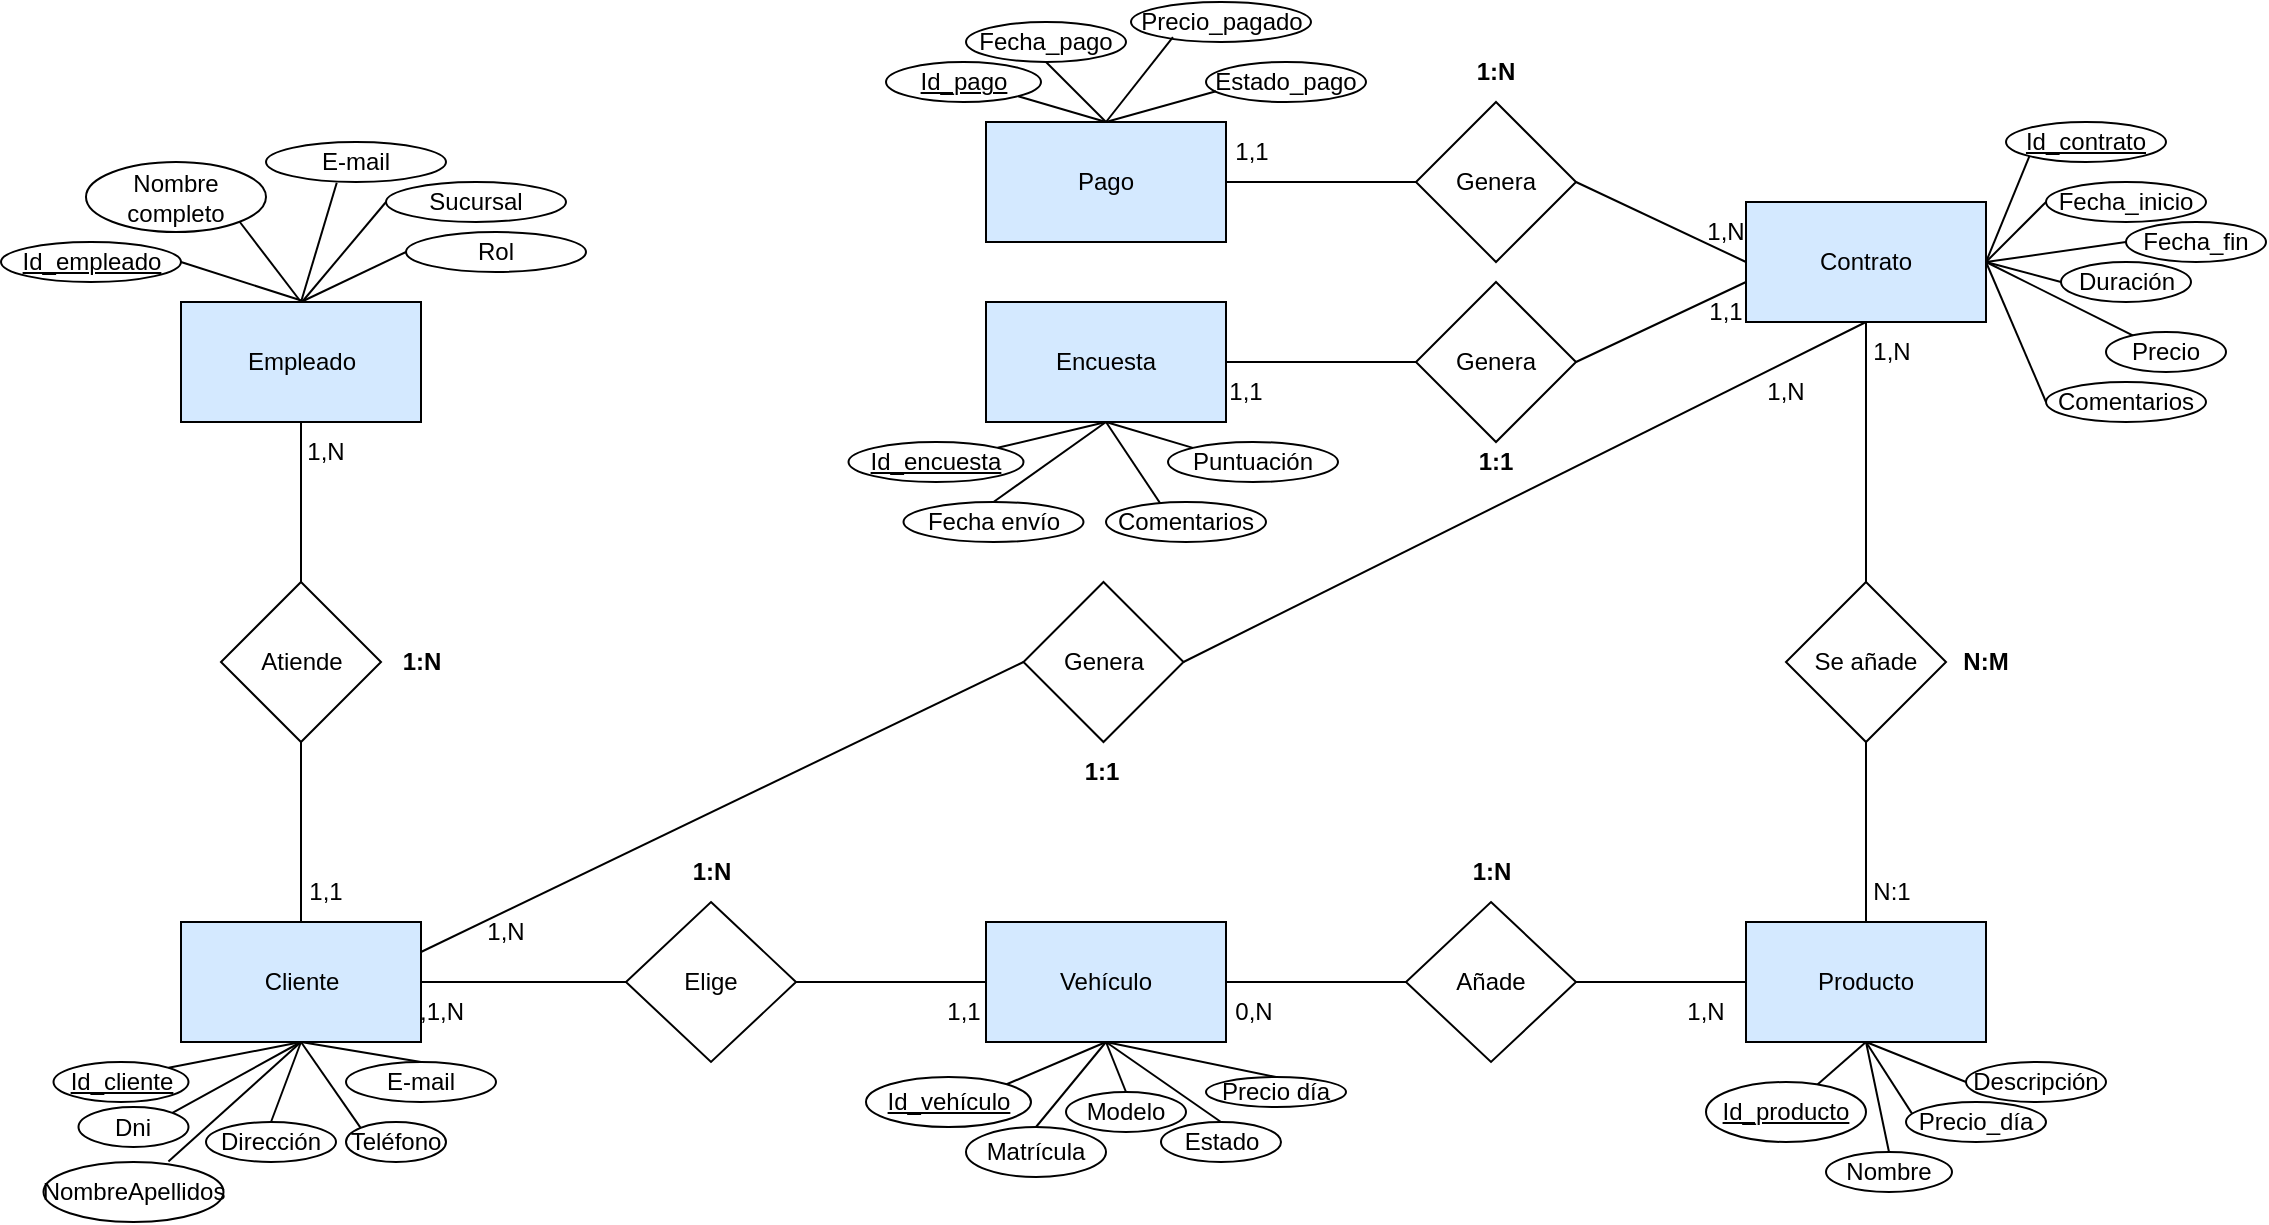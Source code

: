 <mxfile version="22.0.2" type="device">
  <diagram name="Página-1" id="fV-J__cZfQo93oOP77fv">
    <mxGraphModel dx="2089" dy="1761" grid="1" gridSize="10" guides="1" tooltips="1" connect="1" arrows="1" fold="1" page="1" pageScale="1" pageWidth="827" pageHeight="1169" math="0" shadow="0">
      <root>
        <mxCell id="0" />
        <mxCell id="1" parent="0" />
        <mxCell id="uSXimBow2SyvMB53U5gD-1" value="Vehículo" style="rounded=0;whiteSpace=wrap;html=1;fillColor=#D4E9FF;" parent="1" vertex="1">
          <mxGeometry x="280" y="330" width="120" height="60" as="geometry" />
        </mxCell>
        <mxCell id="uSXimBow2SyvMB53U5gD-2" value="Producto" style="rounded=0;whiteSpace=wrap;html=1;fillColor=#D4E9FF" parent="1" vertex="1">
          <mxGeometry x="660" y="330" width="120" height="60" as="geometry" />
        </mxCell>
        <mxCell id="uSXimBow2SyvMB53U5gD-3" value="Contrato" style="rounded=0;whiteSpace=wrap;html=1;fillColor=#D4E9FF" parent="1" vertex="1">
          <mxGeometry x="660" y="-30" width="120" height="60" as="geometry" />
        </mxCell>
        <mxCell id="uSXimBow2SyvMB53U5gD-4" value="Cliente" style="rounded=0;whiteSpace=wrap;html=1;fillColor=#D4E9FF;" parent="1" vertex="1">
          <mxGeometry x="-122.5" y="330" width="120" height="60" as="geometry" />
        </mxCell>
        <mxCell id="uSXimBow2SyvMB53U5gD-5" value="Empleado" style="rounded=0;whiteSpace=wrap;html=1;fillColor=#D4E9FF;" parent="1" vertex="1">
          <mxGeometry x="-122.5" y="20" width="120" height="60" as="geometry" />
        </mxCell>
        <mxCell id="uSXimBow2SyvMB53U5gD-6" value="Pago" style="rounded=0;whiteSpace=wrap;html=1;fillColor=#D4E9FF;" parent="1" vertex="1">
          <mxGeometry x="280" y="-70" width="120" height="60" as="geometry" />
        </mxCell>
        <mxCell id="uSXimBow2SyvMB53U5gD-7" value="Encuesta" style="rounded=0;whiteSpace=wrap;html=1;fillColor=#D4E9FF" parent="1" vertex="1">
          <mxGeometry x="280" y="20" width="120" height="60" as="geometry" />
        </mxCell>
        <mxCell id="uSXimBow2SyvMB53U5gD-16" value="Fecha_inicio" style="ellipse;whiteSpace=wrap;html=1;" parent="1" vertex="1">
          <mxGeometry x="810" y="-40" width="80" height="20" as="geometry" />
        </mxCell>
        <mxCell id="uSXimBow2SyvMB53U5gD-21" value="Precio" style="ellipse;whiteSpace=wrap;html=1;" parent="1" vertex="1">
          <mxGeometry x="840" y="35" width="60" height="20" as="geometry" />
        </mxCell>
        <mxCell id="uSXimBow2SyvMB53U5gD-22" value="&lt;div&gt;Duración&lt;/div&gt;" style="ellipse;whiteSpace=wrap;html=1;" parent="1" vertex="1">
          <mxGeometry x="817.5" width="65" height="20" as="geometry" />
        </mxCell>
        <mxCell id="uSXimBow2SyvMB53U5gD-23" value="&lt;div&gt;Comentarios&lt;/div&gt;" style="ellipse;whiteSpace=wrap;html=1;" parent="1" vertex="1">
          <mxGeometry x="810" y="60" width="80" height="20" as="geometry" />
        </mxCell>
        <mxCell id="uSXimBow2SyvMB53U5gD-25" value="Fecha_pago" style="ellipse;whiteSpace=wrap;html=1;" parent="1" vertex="1">
          <mxGeometry x="270" y="-120" width="80" height="20" as="geometry" />
        </mxCell>
        <mxCell id="uSXimBow2SyvMB53U5gD-26" value="&lt;div&gt;Fecha_fin&lt;/div&gt;" style="ellipse;whiteSpace=wrap;html=1;" parent="1" vertex="1">
          <mxGeometry x="850" y="-20" width="70" height="20" as="geometry" />
        </mxCell>
        <mxCell id="uSXimBow2SyvMB53U5gD-27" value="&lt;u&gt;Id_contrato&lt;/u&gt;" style="ellipse;whiteSpace=wrap;html=1;" parent="1" vertex="1">
          <mxGeometry x="790" y="-70" width="80" height="20" as="geometry" />
        </mxCell>
        <mxCell id="uSXimBow2SyvMB53U5gD-28" value="" style="endArrow=none;html=1;rounded=0;exitX=1;exitY=0.5;exitDx=0;exitDy=0;entryX=0;entryY=0.5;entryDx=0;entryDy=0;" parent="1" source="uSXimBow2SyvMB53U5gD-3" target="uSXimBow2SyvMB53U5gD-22" edge="1">
          <mxGeometry width="50" height="50" relative="1" as="geometry">
            <mxPoint x="790" y="-40" as="sourcePoint" />
            <mxPoint x="894.657" y="22.794" as="targetPoint" />
          </mxGeometry>
        </mxCell>
        <mxCell id="uSXimBow2SyvMB53U5gD-29" value="" style="endArrow=none;html=1;rounded=0;entryX=1;entryY=0.5;entryDx=0;entryDy=0;exitX=0;exitY=1;exitDx=0;exitDy=0;" parent="1" source="uSXimBow2SyvMB53U5gD-27" target="uSXimBow2SyvMB53U5gD-3" edge="1">
          <mxGeometry width="50" height="50" relative="1" as="geometry">
            <mxPoint x="335" y="170" as="sourcePoint" />
            <mxPoint x="440" y="148" as="targetPoint" />
          </mxGeometry>
        </mxCell>
        <mxCell id="uSXimBow2SyvMB53U5gD-30" value="" style="endArrow=none;html=1;rounded=0;entryX=0;entryY=0.5;entryDx=0;entryDy=0;exitX=1;exitY=0.5;exitDx=0;exitDy=0;" parent="1" source="uSXimBow2SyvMB53U5gD-3" target="uSXimBow2SyvMB53U5gD-26" edge="1">
          <mxGeometry width="50" height="50" relative="1" as="geometry">
            <mxPoint x="415" y="140" as="sourcePoint" />
            <mxPoint x="465" y="90" as="targetPoint" />
          </mxGeometry>
        </mxCell>
        <mxCell id="uSXimBow2SyvMB53U5gD-31" value="" style="endArrow=none;html=1;rounded=0;entryX=1;entryY=0.5;entryDx=0;entryDy=0;exitX=0;exitY=0.5;exitDx=0;exitDy=0;" parent="1" source="uSXimBow2SyvMB53U5gD-16" target="uSXimBow2SyvMB53U5gD-3" edge="1">
          <mxGeometry width="50" height="50" relative="1" as="geometry">
            <mxPoint x="389" y="140" as="sourcePoint" />
            <mxPoint x="439" y="90" as="targetPoint" />
          </mxGeometry>
        </mxCell>
        <mxCell id="uSXimBow2SyvMB53U5gD-32" value="" style="endArrow=none;html=1;rounded=0;entryX=0;entryY=0.5;entryDx=0;entryDy=0;exitX=1;exitY=0.5;exitDx=0;exitDy=0;" parent="1" source="uSXimBow2SyvMB53U5gD-3" target="uSXimBow2SyvMB53U5gD-23" edge="1">
          <mxGeometry width="50" height="50" relative="1" as="geometry">
            <mxPoint x="770" y="120" as="sourcePoint" />
            <mxPoint x="475" y="104" as="targetPoint" />
          </mxGeometry>
        </mxCell>
        <mxCell id="uSXimBow2SyvMB53U5gD-33" value="" style="endArrow=none;html=1;rounded=0;entryX=0.5;entryY=1;entryDx=0;entryDy=0;exitX=0.5;exitY=1;exitDx=0;exitDy=0;" parent="1" source="uSXimBow2SyvMB53U5gD-7" target="uSXimBow2SyvMB53U5gD-76" edge="1">
          <mxGeometry width="50" height="50" relative="1" as="geometry">
            <mxPoint x="340" y="110" as="sourcePoint" />
            <mxPoint x="290" y="535" as="targetPoint" />
          </mxGeometry>
        </mxCell>
        <mxCell id="uSXimBow2SyvMB53U5gD-34" value="" style="endArrow=none;html=1;rounded=0;exitX=1;exitY=0.5;exitDx=0;exitDy=0;" parent="1" source="uSXimBow2SyvMB53U5gD-3" target="uSXimBow2SyvMB53U5gD-21" edge="1">
          <mxGeometry width="50" height="50" relative="1" as="geometry">
            <mxPoint x="770" y="120" as="sourcePoint" />
            <mxPoint x="630" y="110" as="targetPoint" />
          </mxGeometry>
        </mxCell>
        <mxCell id="uSXimBow2SyvMB53U5gD-35" value="&lt;u&gt;Id_pago&lt;/u&gt;" style="ellipse;whiteSpace=wrap;html=1;" parent="1" vertex="1">
          <mxGeometry x="230" y="-100" width="77.5" height="20" as="geometry" />
        </mxCell>
        <mxCell id="uSXimBow2SyvMB53U5gD-36" value="Estado_pago" style="ellipse;whiteSpace=wrap;html=1;" parent="1" vertex="1">
          <mxGeometry x="390" y="-100" width="80" height="20" as="geometry" />
        </mxCell>
        <mxCell id="uSXimBow2SyvMB53U5gD-37" value="Precio_pagado" style="ellipse;whiteSpace=wrap;html=1;" parent="1" vertex="1">
          <mxGeometry x="352.5" y="-130" width="90" height="20" as="geometry" />
        </mxCell>
        <mxCell id="uSXimBow2SyvMB53U5gD-38" value="" style="endArrow=none;html=1;rounded=0;entryX=0.5;entryY=1;entryDx=0;entryDy=0;exitX=0.5;exitY=0;exitDx=0;exitDy=0;" parent="1" source="uSXimBow2SyvMB53U5gD-6" target="uSXimBow2SyvMB53U5gD-25" edge="1">
          <mxGeometry width="50" height="50" relative="1" as="geometry">
            <mxPoint x="540" y="210" as="sourcePoint" />
            <mxPoint x="590" y="160" as="targetPoint" />
          </mxGeometry>
        </mxCell>
        <mxCell id="uSXimBow2SyvMB53U5gD-39" value="" style="endArrow=none;html=1;rounded=0;entryX=1;entryY=1;entryDx=0;entryDy=0;exitX=0.5;exitY=0;exitDx=0;exitDy=0;" parent="1" source="uSXimBow2SyvMB53U5gD-6" target="uSXimBow2SyvMB53U5gD-35" edge="1">
          <mxGeometry width="50" height="50" relative="1" as="geometry">
            <mxPoint x="575" y="215" as="sourcePoint" />
            <mxPoint x="625" y="165" as="targetPoint" />
          </mxGeometry>
        </mxCell>
        <mxCell id="uSXimBow2SyvMB53U5gD-40" value="" style="endArrow=none;html=1;rounded=0;entryX=0.063;entryY=0.733;entryDx=0;entryDy=0;exitX=0.5;exitY=0;exitDx=0;exitDy=0;entryPerimeter=0;" parent="1" source="uSXimBow2SyvMB53U5gD-6" target="uSXimBow2SyvMB53U5gD-36" edge="1">
          <mxGeometry width="50" height="50" relative="1" as="geometry">
            <mxPoint x="730" y="300" as="sourcePoint" />
            <mxPoint x="780" y="250" as="targetPoint" />
          </mxGeometry>
        </mxCell>
        <mxCell id="uSXimBow2SyvMB53U5gD-41" value="" style="endArrow=none;html=1;rounded=0;entryX=0.233;entryY=0.88;entryDx=0;entryDy=0;exitX=0.5;exitY=0;exitDx=0;exitDy=0;entryPerimeter=0;" parent="1" source="uSXimBow2SyvMB53U5gD-6" target="uSXimBow2SyvMB53U5gD-37" edge="1">
          <mxGeometry width="50" height="50" relative="1" as="geometry">
            <mxPoint x="750" y="245" as="sourcePoint" />
            <mxPoint x="800" y="195" as="targetPoint" />
          </mxGeometry>
        </mxCell>
        <mxCell id="uSXimBow2SyvMB53U5gD-42" value="" style="endArrow=none;html=1;rounded=0;entryX=0;entryY=0.5;entryDx=0;entryDy=0;" parent="1" target="uSXimBow2SyvMB53U5gD-43" edge="1">
          <mxGeometry width="50" height="50" relative="1" as="geometry">
            <mxPoint x="720" y="390" as="sourcePoint" />
            <mxPoint x="750" y="410" as="targetPoint" />
          </mxGeometry>
        </mxCell>
        <mxCell id="uSXimBow2SyvMB53U5gD-43" value="Descripción" style="ellipse;whiteSpace=wrap;html=1;" parent="1" vertex="1">
          <mxGeometry x="770" y="400" width="70" height="20" as="geometry" />
        </mxCell>
        <mxCell id="uSXimBow2SyvMB53U5gD-44" value="Nombre" style="ellipse;whiteSpace=wrap;html=1;" parent="1" vertex="1">
          <mxGeometry x="700" y="445" width="63" height="20" as="geometry" />
        </mxCell>
        <mxCell id="uSXimBow2SyvMB53U5gD-45" value="&lt;u&gt;Id_producto&lt;/u&gt;" style="ellipse;whiteSpace=wrap;html=1;" parent="1" vertex="1">
          <mxGeometry x="640" y="410" width="80" height="30" as="geometry" />
        </mxCell>
        <mxCell id="uSXimBow2SyvMB53U5gD-46" value="" style="endArrow=none;html=1;rounded=0;exitX=0.5;exitY=1;exitDx=0;exitDy=0;" parent="1" source="uSXimBow2SyvMB53U5gD-2" target="uSXimBow2SyvMB53U5gD-45" edge="1">
          <mxGeometry width="50" height="50" relative="1" as="geometry">
            <mxPoint x="680" y="440" as="sourcePoint" />
            <mxPoint x="730" y="390" as="targetPoint" />
          </mxGeometry>
        </mxCell>
        <mxCell id="uSXimBow2SyvMB53U5gD-47" value="" style="endArrow=none;html=1;rounded=0;entryX=0.5;entryY=0;entryDx=0;entryDy=0;exitX=0.5;exitY=1;exitDx=0;exitDy=0;" parent="1" source="uSXimBow2SyvMB53U5gD-2" target="uSXimBow2SyvMB53U5gD-44" edge="1">
          <mxGeometry width="50" height="50" relative="1" as="geometry">
            <mxPoint x="680" y="490" as="sourcePoint" />
            <mxPoint x="730" y="440" as="targetPoint" />
          </mxGeometry>
        </mxCell>
        <mxCell id="uSXimBow2SyvMB53U5gD-48" value="" style="endArrow=none;html=1;rounded=0;entryX=0;entryY=1;entryDx=0;entryDy=0;exitX=0.5;exitY=1;exitDx=0;exitDy=0;" parent="1" source="uSXimBow2SyvMB53U5gD-2" target="uSXimBow2SyvMB53U5gD-49" edge="1">
          <mxGeometry width="50" height="50" relative="1" as="geometry">
            <mxPoint x="730" y="440" as="sourcePoint" />
            <mxPoint x="780" y="390" as="targetPoint" />
          </mxGeometry>
        </mxCell>
        <mxCell id="uSXimBow2SyvMB53U5gD-49" value="Precio_día" style="ellipse;whiteSpace=wrap;html=1;" parent="1" vertex="1">
          <mxGeometry x="740" y="420" width="70" height="20" as="geometry" />
        </mxCell>
        <mxCell id="uSXimBow2SyvMB53U5gD-50" value="E-mail" style="ellipse;whiteSpace=wrap;html=1;" parent="1" vertex="1">
          <mxGeometry x="-40" y="400" width="75" height="20" as="geometry" />
        </mxCell>
        <mxCell id="uSXimBow2SyvMB53U5gD-51" value="Dirección" style="ellipse;whiteSpace=wrap;html=1;" parent="1" vertex="1">
          <mxGeometry x="-110" y="430" width="65" height="20" as="geometry" />
        </mxCell>
        <mxCell id="uSXimBow2SyvMB53U5gD-52" value="Dni" style="ellipse;whiteSpace=wrap;html=1;" parent="1" vertex="1">
          <mxGeometry x="-173.75" y="422.5" width="55" height="20" as="geometry" />
        </mxCell>
        <mxCell id="uSXimBow2SyvMB53U5gD-53" value="&lt;u&gt;Id_cliente&lt;/u&gt;" style="ellipse;whiteSpace=wrap;html=1;" parent="1" vertex="1">
          <mxGeometry x="-186.25" y="400" width="67.5" height="20" as="geometry" />
        </mxCell>
        <mxCell id="uSXimBow2SyvMB53U5gD-55" value="NombreApellidos" style="ellipse;whiteSpace=wrap;html=1;" parent="1" vertex="1">
          <mxGeometry x="-191.25" y="450" width="90" height="30" as="geometry" />
        </mxCell>
        <mxCell id="uSXimBow2SyvMB53U5gD-58" value="" style="endArrow=none;html=1;rounded=0;entryX=0.5;entryY=1;entryDx=0;entryDy=0;exitX=0.694;exitY=-0.007;exitDx=0;exitDy=0;exitPerimeter=0;" parent="1" source="uSXimBow2SyvMB53U5gD-55" target="uSXimBow2SyvMB53U5gD-4" edge="1">
          <mxGeometry width="50" height="50" relative="1" as="geometry">
            <mxPoint x="70" y="450" as="sourcePoint" />
            <mxPoint x="650" y="590" as="targetPoint" />
          </mxGeometry>
        </mxCell>
        <mxCell id="uSXimBow2SyvMB53U5gD-59" value="" style="endArrow=none;html=1;rounded=0;entryX=0.5;entryY=1;entryDx=0;entryDy=0;exitX=0.5;exitY=0;exitDx=0;exitDy=0;" parent="1" source="uSXimBow2SyvMB53U5gD-51" target="uSXimBow2SyvMB53U5gD-4" edge="1">
          <mxGeometry width="50" height="50" relative="1" as="geometry">
            <mxPoint x="550" y="635" as="sourcePoint" />
            <mxPoint x="600" y="585" as="targetPoint" />
          </mxGeometry>
        </mxCell>
        <mxCell id="uSXimBow2SyvMB53U5gD-60" value="" style="endArrow=none;html=1;rounded=0;entryX=0.5;entryY=1;entryDx=0;entryDy=0;exitX=1;exitY=0;exitDx=0;exitDy=0;" parent="1" source="uSXimBow2SyvMB53U5gD-52" target="uSXimBow2SyvMB53U5gD-4" edge="1">
          <mxGeometry width="50" height="50" relative="1" as="geometry">
            <mxPoint x="570" y="540" as="sourcePoint" />
            <mxPoint x="620" y="490" as="targetPoint" />
          </mxGeometry>
        </mxCell>
        <mxCell id="uSXimBow2SyvMB53U5gD-61" value="" style="endArrow=none;html=1;rounded=0;entryX=0.5;entryY=1;entryDx=0;entryDy=0;exitX=1;exitY=0;exitDx=0;exitDy=0;" parent="1" source="uSXimBow2SyvMB53U5gD-53" target="uSXimBow2SyvMB53U5gD-4" edge="1">
          <mxGeometry width="50" height="50" relative="1" as="geometry">
            <mxPoint x="-20" y="610" as="sourcePoint" />
            <mxPoint x="30" y="560" as="targetPoint" />
          </mxGeometry>
        </mxCell>
        <mxCell id="uSXimBow2SyvMB53U5gD-62" value="" style="endArrow=none;html=1;rounded=0;exitX=0.5;exitY=0;exitDx=0;exitDy=0;entryX=0.5;entryY=1;entryDx=0;entryDy=0;" parent="1" source="uSXimBow2SyvMB53U5gD-50" target="uSXimBow2SyvMB53U5gD-4" edge="1">
          <mxGeometry width="50" height="50" relative="1" as="geometry">
            <mxPoint x="150" y="670" as="sourcePoint" />
            <mxPoint x="740" y="550" as="targetPoint" />
          </mxGeometry>
        </mxCell>
        <mxCell id="uSXimBow2SyvMB53U5gD-63" value="Teléfono" style="ellipse;whiteSpace=wrap;html=1;" parent="1" vertex="1">
          <mxGeometry x="-40" y="430" width="50" height="20" as="geometry" />
        </mxCell>
        <mxCell id="uSXimBow2SyvMB53U5gD-64" value="" style="endArrow=none;html=1;rounded=0;entryX=0.5;entryY=1;entryDx=0;entryDy=0;exitX=0;exitY=0;exitDx=0;exitDy=0;" parent="1" source="uSXimBow2SyvMB53U5gD-63" target="uSXimBow2SyvMB53U5gD-4" edge="1">
          <mxGeometry width="50" height="50" relative="1" as="geometry">
            <mxPoint x="230" y="690" as="sourcePoint" />
            <mxPoint x="280" y="640" as="targetPoint" />
          </mxGeometry>
        </mxCell>
        <mxCell id="uSXimBow2SyvMB53U5gD-65" value="&lt;div&gt;Estado&lt;/div&gt;" style="ellipse;whiteSpace=wrap;html=1;" parent="1" vertex="1">
          <mxGeometry x="367.5" y="430" width="60" height="20" as="geometry" />
        </mxCell>
        <mxCell id="uSXimBow2SyvMB53U5gD-66" value="Matrícula" style="ellipse;whiteSpace=wrap;html=1;" parent="1" vertex="1">
          <mxGeometry x="270" y="432.5" width="70" height="25" as="geometry" />
        </mxCell>
        <mxCell id="uSXimBow2SyvMB53U5gD-67" value="&lt;div&gt;Modelo&lt;/div&gt;" style="ellipse;whiteSpace=wrap;html=1;" parent="1" vertex="1">
          <mxGeometry x="320" y="415" width="60" height="20" as="geometry" />
        </mxCell>
        <mxCell id="uSXimBow2SyvMB53U5gD-68" value="&lt;u&gt;Id_vehículo&lt;/u&gt;" style="ellipse;whiteSpace=wrap;html=1;" parent="1" vertex="1">
          <mxGeometry x="220" y="407.5" width="82.5" height="25" as="geometry" />
        </mxCell>
        <mxCell id="uSXimBow2SyvMB53U5gD-69" value="Precio día" style="ellipse;whiteSpace=wrap;html=1;" parent="1" vertex="1">
          <mxGeometry x="390" y="407.5" width="70" height="15" as="geometry" />
        </mxCell>
        <mxCell id="uSXimBow2SyvMB53U5gD-70" value="" style="endArrow=none;html=1;rounded=0;entryX=0.5;entryY=0;entryDx=0;entryDy=0;exitX=0.5;exitY=1;exitDx=0;exitDy=0;" parent="1" source="uSXimBow2SyvMB53U5gD-1" target="uSXimBow2SyvMB53U5gD-66" edge="1">
          <mxGeometry width="50" height="50" relative="1" as="geometry">
            <mxPoint x="510" y="600" as="sourcePoint" />
            <mxPoint x="280" y="640" as="targetPoint" />
          </mxGeometry>
        </mxCell>
        <mxCell id="uSXimBow2SyvMB53U5gD-71" value="" style="endArrow=none;html=1;rounded=0;entryX=0.5;entryY=1;entryDx=0;entryDy=0;exitX=1;exitY=0;exitDx=0;exitDy=0;" parent="1" source="uSXimBow2SyvMB53U5gD-68" target="uSXimBow2SyvMB53U5gD-1" edge="1">
          <mxGeometry width="50" height="50" relative="1" as="geometry">
            <mxPoint x="140" y="490" as="sourcePoint" />
            <mxPoint x="190" y="440" as="targetPoint" />
          </mxGeometry>
        </mxCell>
        <mxCell id="uSXimBow2SyvMB53U5gD-72" value="" style="endArrow=none;html=1;rounded=0;entryX=0.5;entryY=0;entryDx=0;entryDy=0;exitX=0.5;exitY=1;exitDx=0;exitDy=0;" parent="1" source="uSXimBow2SyvMB53U5gD-1" target="uSXimBow2SyvMB53U5gD-67" edge="1">
          <mxGeometry width="50" height="50" relative="1" as="geometry">
            <mxPoint x="210" y="595" as="sourcePoint" />
            <mxPoint x="260" y="545" as="targetPoint" />
          </mxGeometry>
        </mxCell>
        <mxCell id="uSXimBow2SyvMB53U5gD-73" value="" style="endArrow=none;html=1;rounded=0;entryX=0.5;entryY=0;entryDx=0;entryDy=0;exitX=0.5;exitY=1;exitDx=0;exitDy=0;entryPerimeter=0;" parent="1" source="uSXimBow2SyvMB53U5gD-1" target="uSXimBow2SyvMB53U5gD-65" edge="1">
          <mxGeometry width="50" height="50" relative="1" as="geometry">
            <mxPoint x="10" y="700" as="sourcePoint" />
            <mxPoint x="60" y="650" as="targetPoint" />
          </mxGeometry>
        </mxCell>
        <mxCell id="uSXimBow2SyvMB53U5gD-74" value="" style="endArrow=none;html=1;rounded=0;entryX=0.5;entryY=0;entryDx=0;entryDy=0;exitX=0.5;exitY=1;exitDx=0;exitDy=0;" parent="1" source="uSXimBow2SyvMB53U5gD-1" target="uSXimBow2SyvMB53U5gD-69" edge="1">
          <mxGeometry width="50" height="50" relative="1" as="geometry">
            <mxPoint x="-40" y="670" as="sourcePoint" />
            <mxPoint x="10" y="620" as="targetPoint" />
          </mxGeometry>
        </mxCell>
        <mxCell id="uSXimBow2SyvMB53U5gD-76" value="Comentarios" style="ellipse;whiteSpace=wrap;html=1;" parent="1" vertex="1">
          <mxGeometry x="340" y="120" width="80" height="20" as="geometry" />
        </mxCell>
        <mxCell id="uSXimBow2SyvMB53U5gD-77" value="&lt;u&gt;Id_encuesta&lt;/u&gt;" style="ellipse;whiteSpace=wrap;html=1;" parent="1" vertex="1">
          <mxGeometry x="211.25" y="90" width="87.5" height="20" as="geometry" />
        </mxCell>
        <mxCell id="uSXimBow2SyvMB53U5gD-78" value="Puntuación" style="ellipse;whiteSpace=wrap;html=1;" parent="1" vertex="1">
          <mxGeometry x="371" y="90" width="85" height="20" as="geometry" />
        </mxCell>
        <mxCell id="uSXimBow2SyvMB53U5gD-79" value="Fecha envío" style="ellipse;whiteSpace=wrap;html=1;" parent="1" vertex="1">
          <mxGeometry x="238.75" y="120" width="90" height="20" as="geometry" />
        </mxCell>
        <mxCell id="uSXimBow2SyvMB53U5gD-80" value="" style="endArrow=none;html=1;rounded=0;entryX=0.5;entryY=0;entryDx=0;entryDy=0;" parent="1" target="uSXimBow2SyvMB53U5gD-79" edge="1">
          <mxGeometry width="50" height="50" relative="1" as="geometry">
            <mxPoint x="340" y="80" as="sourcePoint" />
            <mxPoint x="350" y="580" as="targetPoint" />
          </mxGeometry>
        </mxCell>
        <mxCell id="uSXimBow2SyvMB53U5gD-81" value="" style="endArrow=none;html=1;rounded=0;entryX=0;entryY=0;entryDx=0;entryDy=0;exitX=0.5;exitY=1;exitDx=0;exitDy=0;" parent="1" source="uSXimBow2SyvMB53U5gD-7" target="uSXimBow2SyvMB53U5gD-78" edge="1">
          <mxGeometry width="50" height="50" relative="1" as="geometry">
            <mxPoint x="240" y="660" as="sourcePoint" />
            <mxPoint x="290" y="610" as="targetPoint" />
          </mxGeometry>
        </mxCell>
        <mxCell id="uSXimBow2SyvMB53U5gD-82" value="" style="endArrow=none;html=1;rounded=0;entryX=1;entryY=0;entryDx=0;entryDy=0;exitX=0.5;exitY=1;exitDx=0;exitDy=0;" parent="1" source="uSXimBow2SyvMB53U5gD-7" target="uSXimBow2SyvMB53U5gD-77" edge="1">
          <mxGeometry width="50" height="50" relative="1" as="geometry">
            <mxPoint x="390" y="610" as="sourcePoint" />
            <mxPoint x="440" y="560" as="targetPoint" />
          </mxGeometry>
        </mxCell>
        <mxCell id="uSXimBow2SyvMB53U5gD-83" value="Atiende" style="rhombus;whiteSpace=wrap;html=1;" parent="1" vertex="1">
          <mxGeometry x="-102.5" y="160" width="80" height="80" as="geometry" />
        </mxCell>
        <mxCell id="uSXimBow2SyvMB53U5gD-88" value="" style="endArrow=none;html=1;rounded=0;entryX=0;entryY=0.5;entryDx=0;entryDy=0;exitX=1;exitY=0.5;exitDx=0;exitDy=0;" parent="1" source="ELVU8j1Wu9aHbOI0-rem-1" target="uSXimBow2SyvMB53U5gD-1" edge="1">
          <mxGeometry width="50" height="50" relative="1" as="geometry">
            <mxPoint x="365" y="440" as="sourcePoint" />
            <mxPoint x="190" y="440" as="targetPoint" />
          </mxGeometry>
        </mxCell>
        <mxCell id="ELVU8j1Wu9aHbOI0-rem-1" value="Elige" style="rhombus;whiteSpace=wrap;html=1;" parent="1" vertex="1">
          <mxGeometry x="100" y="320" width="85" height="80" as="geometry" />
        </mxCell>
        <mxCell id="ELVU8j1Wu9aHbOI0-rem-4" value="" style="endArrow=none;html=1;rounded=0;entryX=0;entryY=0.5;entryDx=0;entryDy=0;exitX=1;exitY=0.5;exitDx=0;exitDy=0;" parent="1" source="uSXimBow2SyvMB53U5gD-4" target="ELVU8j1Wu9aHbOI0-rem-1" edge="1">
          <mxGeometry width="50" height="50" relative="1" as="geometry">
            <mxPoint x="190" y="560" as="sourcePoint" />
            <mxPoint x="240" y="510" as="targetPoint" />
          </mxGeometry>
        </mxCell>
        <mxCell id="ELVU8j1Wu9aHbOI0-rem-6" value="Genera" style="rhombus;whiteSpace=wrap;html=1;" parent="1" vertex="1">
          <mxGeometry x="298.75" y="160" width="80" height="80" as="geometry" />
        </mxCell>
        <mxCell id="ELVU8j1Wu9aHbOI0-rem-10" value="" style="endArrow=none;html=1;rounded=0;entryX=0.5;entryY=1;entryDx=0;entryDy=0;exitX=1;exitY=0.5;exitDx=0;exitDy=0;" parent="1" source="ELVU8j1Wu9aHbOI0-rem-6" target="uSXimBow2SyvMB53U5gD-3" edge="1">
          <mxGeometry width="50" height="50" relative="1" as="geometry">
            <mxPoint x="690" y="260" as="sourcePoint" />
            <mxPoint x="740" y="210" as="targetPoint" />
          </mxGeometry>
        </mxCell>
        <mxCell id="ELVU8j1Wu9aHbOI0-rem-12" value="Genera" style="rhombus;whiteSpace=wrap;html=1;" parent="1" vertex="1">
          <mxGeometry x="495" y="-80" width="80" height="80" as="geometry" />
        </mxCell>
        <mxCell id="ELVU8j1Wu9aHbOI0-rem-13" value="" style="endArrow=none;html=1;rounded=0;entryX=0;entryY=0.5;entryDx=0;entryDy=0;exitX=1;exitY=0.5;exitDx=0;exitDy=0;" parent="1" source="ELVU8j1Wu9aHbOI0-rem-12" target="uSXimBow2SyvMB53U5gD-3" edge="1">
          <mxGeometry width="50" height="50" relative="1" as="geometry">
            <mxPoint x="330" y="180" as="sourcePoint" />
            <mxPoint x="380" y="130" as="targetPoint" />
          </mxGeometry>
        </mxCell>
        <mxCell id="ELVU8j1Wu9aHbOI0-rem-14" value="" style="endArrow=none;html=1;rounded=0;entryX=0;entryY=0.5;entryDx=0;entryDy=0;exitX=1;exitY=0.5;exitDx=0;exitDy=0;" parent="1" source="uSXimBow2SyvMB53U5gD-6" target="ELVU8j1Wu9aHbOI0-rem-12" edge="1">
          <mxGeometry width="50" height="50" relative="1" as="geometry">
            <mxPoint x="280" y="210" as="sourcePoint" />
            <mxPoint x="330" y="160" as="targetPoint" />
          </mxGeometry>
        </mxCell>
        <mxCell id="ELVU8j1Wu9aHbOI0-rem-19" value="" style="endArrow=none;html=1;rounded=0;exitX=1;exitY=0.5;exitDx=0;exitDy=0;entryX=0;entryY=0.5;entryDx=0;entryDy=0;" parent="1" source="uSXimBow2SyvMB53U5gD-7" target="ELVU8j1Wu9aHbOI0-rem-62" edge="1">
          <mxGeometry width="50" height="50" relative="1" as="geometry">
            <mxPoint x="420" y="140" as="sourcePoint" />
            <mxPoint x="480" y="80" as="targetPoint" />
          </mxGeometry>
        </mxCell>
        <mxCell id="ELVU8j1Wu9aHbOI0-rem-31" value="Añade" style="rhombus;whiteSpace=wrap;html=1;" parent="1" vertex="1">
          <mxGeometry x="490" y="320" width="85" height="80" as="geometry" />
        </mxCell>
        <mxCell id="ELVU8j1Wu9aHbOI0-rem-32" value="" style="endArrow=none;html=1;rounded=0;entryX=0;entryY=0.5;entryDx=0;entryDy=0;exitX=1;exitY=0.5;exitDx=0;exitDy=0;" parent="1" source="uSXimBow2SyvMB53U5gD-1" target="ELVU8j1Wu9aHbOI0-rem-31" edge="1">
          <mxGeometry width="50" height="50" relative="1" as="geometry">
            <mxPoint x="410" y="300" as="sourcePoint" />
            <mxPoint x="460" y="250" as="targetPoint" />
          </mxGeometry>
        </mxCell>
        <mxCell id="ELVU8j1Wu9aHbOI0-rem-33" value="" style="endArrow=none;html=1;rounded=0;entryX=0;entryY=0.5;entryDx=0;entryDy=0;exitX=1;exitY=0.5;exitDx=0;exitDy=0;" parent="1" source="ELVU8j1Wu9aHbOI0-rem-31" target="uSXimBow2SyvMB53U5gD-2" edge="1">
          <mxGeometry width="50" height="50" relative="1" as="geometry">
            <mxPoint x="560" y="300" as="sourcePoint" />
            <mxPoint x="610" y="250" as="targetPoint" />
          </mxGeometry>
        </mxCell>
        <mxCell id="ELVU8j1Wu9aHbOI0-rem-34" style="edgeStyle=orthogonalEdgeStyle;rounded=0;orthogonalLoop=1;jettySize=auto;html=1;exitX=0.5;exitY=1;exitDx=0;exitDy=0;" parent="1" source="uSXimBow2SyvMB53U5gD-63" target="uSXimBow2SyvMB53U5gD-63" edge="1">
          <mxGeometry relative="1" as="geometry" />
        </mxCell>
        <mxCell id="ELVU8j1Wu9aHbOI0-rem-35" value="1,1" style="text;html=1;strokeColor=none;fillColor=none;align=center;verticalAlign=middle;whiteSpace=wrap;rounded=0;" parent="1" vertex="1">
          <mxGeometry x="238.75" y="360" width="60" height="30" as="geometry" />
        </mxCell>
        <mxCell id="ELVU8j1Wu9aHbOI0-rem-36" value=",1,N" style="text;html=1;strokeColor=none;fillColor=none;align=center;verticalAlign=middle;whiteSpace=wrap;rounded=0;" parent="1" vertex="1">
          <mxGeometry x="-22.5" y="360" width="60" height="30" as="geometry" />
        </mxCell>
        <mxCell id="ELVU8j1Wu9aHbOI0-rem-37" value="&lt;b&gt;1:N&lt;/b&gt;" style="text;html=1;strokeColor=none;fillColor=none;align=center;verticalAlign=middle;whiteSpace=wrap;rounded=0;" parent="1" vertex="1">
          <mxGeometry x="-32.5" y="185" width="60" height="30" as="geometry" />
        </mxCell>
        <mxCell id="ELVU8j1Wu9aHbOI0-rem-38" value="1,N" style="text;html=1;strokeColor=none;fillColor=none;align=center;verticalAlign=middle;whiteSpace=wrap;rounded=0;" parent="1" vertex="1">
          <mxGeometry x="-80" y="80" width="60" height="30" as="geometry" />
        </mxCell>
        <mxCell id="ELVU8j1Wu9aHbOI0-rem-39" value="&lt;b&gt;1:N&lt;/b&gt;" style="text;html=1;strokeColor=none;fillColor=none;align=center;verticalAlign=middle;whiteSpace=wrap;rounded=0;" parent="1" vertex="1">
          <mxGeometry x="112.5" y="290" width="60" height="30" as="geometry" />
        </mxCell>
        <mxCell id="ELVU8j1Wu9aHbOI0-rem-40" value="1,N" style="text;html=1;strokeColor=none;fillColor=none;align=center;verticalAlign=middle;whiteSpace=wrap;rounded=0;" parent="1" vertex="1">
          <mxGeometry x="620" y="-30" width="60" height="30" as="geometry" />
        </mxCell>
        <mxCell id="ELVU8j1Wu9aHbOI0-rem-41" value="1,1" style="text;html=1;strokeColor=none;fillColor=none;align=center;verticalAlign=middle;whiteSpace=wrap;rounded=0;" parent="1" vertex="1">
          <mxGeometry x="380" y="50" width="60" height="30" as="geometry" />
        </mxCell>
        <mxCell id="ELVU8j1Wu9aHbOI0-rem-42" value="1,1" style="text;html=1;strokeColor=none;fillColor=none;align=center;verticalAlign=middle;whiteSpace=wrap;rounded=0;" parent="1" vertex="1">
          <mxGeometry x="382.5" y="-70" width="60" height="30" as="geometry" />
        </mxCell>
        <mxCell id="ELVU8j1Wu9aHbOI0-rem-43" value="&lt;b&gt;1:N&lt;/b&gt;" style="text;html=1;strokeColor=none;fillColor=none;align=center;verticalAlign=middle;whiteSpace=wrap;rounded=0;" parent="1" vertex="1">
          <mxGeometry x="502.5" y="290" width="60" height="30" as="geometry" />
        </mxCell>
        <mxCell id="ELVU8j1Wu9aHbOI0-rem-48" value="" style="endArrow=none;html=1;rounded=0;entryX=0.5;entryY=1;entryDx=0;entryDy=0;exitX=0.5;exitY=0;exitDx=0;exitDy=0;" parent="1" source="uSXimBow2SyvMB53U5gD-83" target="uSXimBow2SyvMB53U5gD-5" edge="1">
          <mxGeometry width="50" height="50" relative="1" as="geometry">
            <mxPoint x="-180" y="220" as="sourcePoint" />
            <mxPoint x="-130" y="170" as="targetPoint" />
          </mxGeometry>
        </mxCell>
        <mxCell id="ELVU8j1Wu9aHbOI0-rem-49" value="" style="endArrow=none;html=1;rounded=0;entryX=0.5;entryY=1;entryDx=0;entryDy=0;exitX=0.5;exitY=0;exitDx=0;exitDy=0;" parent="1" source="uSXimBow2SyvMB53U5gD-4" target="uSXimBow2SyvMB53U5gD-83" edge="1">
          <mxGeometry width="50" height="50" relative="1" as="geometry">
            <mxPoint x="-290" y="310" as="sourcePoint" />
            <mxPoint x="-240" y="260" as="targetPoint" />
          </mxGeometry>
        </mxCell>
        <mxCell id="ELVU8j1Wu9aHbOI0-rem-50" value="E-mail" style="ellipse;whiteSpace=wrap;html=1;" parent="1" vertex="1">
          <mxGeometry x="-80" y="-60" width="90" height="20" as="geometry" />
        </mxCell>
        <mxCell id="ELVU8j1Wu9aHbOI0-rem-51" value="Nombre completo" style="ellipse;whiteSpace=wrap;html=1;" parent="1" vertex="1">
          <mxGeometry x="-170" y="-50" width="90" height="35" as="geometry" />
        </mxCell>
        <mxCell id="ELVU8j1Wu9aHbOI0-rem-52" value="&lt;u&gt;Id_empleado&lt;/u&gt;" style="ellipse;whiteSpace=wrap;html=1;" parent="1" vertex="1">
          <mxGeometry x="-212.5" y="-10" width="90" height="20" as="geometry" />
        </mxCell>
        <mxCell id="ELVU8j1Wu9aHbOI0-rem-53" value="Sucursal" style="ellipse;whiteSpace=wrap;html=1;" parent="1" vertex="1">
          <mxGeometry x="-20" y="-40" width="90" height="20" as="geometry" />
        </mxCell>
        <mxCell id="ELVU8j1Wu9aHbOI0-rem-54" value="" style="endArrow=none;html=1;rounded=0;entryX=0;entryY=0.5;entryDx=0;entryDy=0;exitX=1;exitY=0.25;exitDx=0;exitDy=0;" parent="1" source="uSXimBow2SyvMB53U5gD-4" target="ELVU8j1Wu9aHbOI0-rem-6" edge="1">
          <mxGeometry width="50" height="50" relative="1" as="geometry">
            <mxPoint y="340" as="sourcePoint" />
            <mxPoint x="100" y="240" as="targetPoint" />
          </mxGeometry>
        </mxCell>
        <mxCell id="ELVU8j1Wu9aHbOI0-rem-56" value="1,1" style="text;html=1;strokeColor=none;fillColor=none;align=center;verticalAlign=middle;whiteSpace=wrap;rounded=0;" parent="1" vertex="1">
          <mxGeometry x="-80" y="300" width="60" height="30" as="geometry" />
        </mxCell>
        <mxCell id="ELVU8j1Wu9aHbOI0-rem-57" value="&lt;b&gt;1:1&lt;/b&gt;" style="text;html=1;strokeColor=none;fillColor=none;align=center;verticalAlign=middle;whiteSpace=wrap;rounded=0;" parent="1" vertex="1">
          <mxGeometry x="307.5" y="240" width="60" height="30" as="geometry" />
        </mxCell>
        <mxCell id="ELVU8j1Wu9aHbOI0-rem-58" value="1,N" style="text;html=1;strokeColor=none;fillColor=none;align=center;verticalAlign=middle;whiteSpace=wrap;rounded=0;" parent="1" vertex="1">
          <mxGeometry x="10" y="320" width="60" height="30" as="geometry" />
        </mxCell>
        <mxCell id="ELVU8j1Wu9aHbOI0-rem-59" value="1,N" style="text;html=1;strokeColor=none;fillColor=none;align=center;verticalAlign=middle;whiteSpace=wrap;rounded=0;" parent="1" vertex="1">
          <mxGeometry x="610" y="360" width="60" height="30" as="geometry" />
        </mxCell>
        <mxCell id="ELVU8j1Wu9aHbOI0-rem-60" value="0,N" style="text;html=1;strokeColor=none;fillColor=none;align=center;verticalAlign=middle;whiteSpace=wrap;rounded=0;" parent="1" vertex="1">
          <mxGeometry x="384" y="360" width="60" height="30" as="geometry" />
        </mxCell>
        <mxCell id="ELVU8j1Wu9aHbOI0-rem-62" value="Genera" style="rhombus;whiteSpace=wrap;html=1;" parent="1" vertex="1">
          <mxGeometry x="495" y="10" width="80" height="80" as="geometry" />
        </mxCell>
        <mxCell id="ELVU8j1Wu9aHbOI0-rem-63" value="" style="endArrow=none;html=1;rounded=0;exitX=1;exitY=0.5;exitDx=0;exitDy=0;" parent="1" source="ELVU8j1Wu9aHbOI0-rem-62" edge="1">
          <mxGeometry width="50" height="50" relative="1" as="geometry">
            <mxPoint x="230" y="210" as="sourcePoint" />
            <mxPoint x="660" y="10" as="targetPoint" />
          </mxGeometry>
        </mxCell>
        <mxCell id="ELVU8j1Wu9aHbOI0-rem-64" value="" style="endArrow=none;html=1;rounded=0;entryX=0;entryY=0.5;entryDx=0;entryDy=0;" parent="1" target="ELVU8j1Wu9aHbOI0-rem-53" edge="1">
          <mxGeometry width="50" height="50" relative="1" as="geometry">
            <mxPoint x="-62" y="20" as="sourcePoint" />
            <mxPoint x="-290" y="185" as="targetPoint" />
          </mxGeometry>
        </mxCell>
        <mxCell id="ELVU8j1Wu9aHbOI0-rem-65" value="&lt;b&gt;1:1&lt;/b&gt;" style="text;html=1;strokeColor=none;fillColor=none;align=center;verticalAlign=middle;whiteSpace=wrap;rounded=0;" parent="1" vertex="1">
          <mxGeometry x="505" y="85" width="60" height="30" as="geometry" />
        </mxCell>
        <mxCell id="ELVU8j1Wu9aHbOI0-rem-66" value="&lt;b&gt;1:N&lt;/b&gt;" style="text;html=1;strokeColor=none;fillColor=none;align=center;verticalAlign=middle;whiteSpace=wrap;rounded=0;" parent="1" vertex="1">
          <mxGeometry x="505" y="-110" width="60" height="30" as="geometry" />
        </mxCell>
        <mxCell id="ELVU8j1Wu9aHbOI0-rem-67" value="1,N" style="text;html=1;strokeColor=none;fillColor=none;align=center;verticalAlign=middle;whiteSpace=wrap;rounded=0;" parent="1" vertex="1">
          <mxGeometry x="650" y="50" width="60" height="30" as="geometry" />
        </mxCell>
        <mxCell id="ELVU8j1Wu9aHbOI0-rem-68" value="1,1" style="text;html=1;strokeColor=none;fillColor=none;align=center;verticalAlign=middle;whiteSpace=wrap;rounded=0;" parent="1" vertex="1">
          <mxGeometry x="620" y="10" width="60" height="30" as="geometry" />
        </mxCell>
        <mxCell id="ELVU8j1Wu9aHbOI0-rem-71" value="Rol" style="ellipse;whiteSpace=wrap;html=1;" parent="1" vertex="1">
          <mxGeometry x="-10" y="-15" width="90" height="20" as="geometry" />
        </mxCell>
        <mxCell id="ELVU8j1Wu9aHbOI0-rem-72" value="" style="endArrow=none;html=1;rounded=0;entryX=0.393;entryY=1.02;entryDx=0;entryDy=0;entryPerimeter=0;exitX=0.5;exitY=0;exitDx=0;exitDy=0;" parent="1" source="uSXimBow2SyvMB53U5gD-5" target="ELVU8j1Wu9aHbOI0-rem-50" edge="1">
          <mxGeometry width="50" height="50" relative="1" as="geometry">
            <mxPoint x="-220" y="240" as="sourcePoint" />
            <mxPoint x="-170" y="190" as="targetPoint" />
          </mxGeometry>
        </mxCell>
        <mxCell id="ELVU8j1Wu9aHbOI0-rem-73" value="" style="endArrow=none;html=1;rounded=0;entryX=0;entryY=0.5;entryDx=0;entryDy=0;exitX=0.5;exitY=0;exitDx=0;exitDy=0;" parent="1" source="uSXimBow2SyvMB53U5gD-5" target="ELVU8j1Wu9aHbOI0-rem-71" edge="1">
          <mxGeometry width="50" height="50" relative="1" as="geometry">
            <mxPoint x="-210" y="330" as="sourcePoint" />
            <mxPoint x="-160" y="280" as="targetPoint" />
          </mxGeometry>
        </mxCell>
        <mxCell id="ELVU8j1Wu9aHbOI0-rem-74" value="" style="endArrow=none;html=1;rounded=0;entryX=1;entryY=1;entryDx=0;entryDy=0;exitX=0.5;exitY=0;exitDx=0;exitDy=0;" parent="1" source="uSXimBow2SyvMB53U5gD-5" target="ELVU8j1Wu9aHbOI0-rem-51" edge="1">
          <mxGeometry width="50" height="50" relative="1" as="geometry">
            <mxPoint x="-260" y="280" as="sourcePoint" />
            <mxPoint x="-210" y="230" as="targetPoint" />
          </mxGeometry>
        </mxCell>
        <mxCell id="ELVU8j1Wu9aHbOI0-rem-75" value="" style="endArrow=none;html=1;rounded=0;entryX=1;entryY=0.5;entryDx=0;entryDy=0;" parent="1" target="ELVU8j1Wu9aHbOI0-rem-52" edge="1">
          <mxGeometry width="50" height="50" relative="1" as="geometry">
            <mxPoint x="-60" y="20" as="sourcePoint" />
            <mxPoint x="-240" y="210" as="targetPoint" />
          </mxGeometry>
        </mxCell>
        <mxCell id="ELVU8j1Wu9aHbOI0-rem-76" value="Se añade" style="rhombus;whiteSpace=wrap;html=1;" parent="1" vertex="1">
          <mxGeometry x="680" y="160" width="80" height="80" as="geometry" />
        </mxCell>
        <mxCell id="ELVU8j1Wu9aHbOI0-rem-77" value="&lt;b&gt;N:M&lt;/b&gt;" style="text;html=1;strokeColor=none;fillColor=none;align=center;verticalAlign=middle;whiteSpace=wrap;rounded=0;" parent="1" vertex="1">
          <mxGeometry x="750" y="185" width="60" height="30" as="geometry" />
        </mxCell>
        <mxCell id="ELVU8j1Wu9aHbOI0-rem-78" value="" style="endArrow=none;html=1;rounded=0;entryX=0.5;entryY=1;entryDx=0;entryDy=0;exitX=0.5;exitY=0;exitDx=0;exitDy=0;" parent="1" source="uSXimBow2SyvMB53U5gD-2" target="ELVU8j1Wu9aHbOI0-rem-76" edge="1">
          <mxGeometry width="50" height="50" relative="1" as="geometry">
            <mxPoint x="510" y="240" as="sourcePoint" />
            <mxPoint x="560" y="190" as="targetPoint" />
          </mxGeometry>
        </mxCell>
        <mxCell id="ELVU8j1Wu9aHbOI0-rem-79" value="" style="endArrow=none;html=1;rounded=0;exitX=0.5;exitY=0;exitDx=0;exitDy=0;" parent="1" source="ELVU8j1Wu9aHbOI0-rem-76" edge="1">
          <mxGeometry width="50" height="50" relative="1" as="geometry">
            <mxPoint x="560" y="280" as="sourcePoint" />
            <mxPoint x="720" y="30" as="targetPoint" />
          </mxGeometry>
        </mxCell>
        <mxCell id="Ym_1mo_CpW5ReRRhhX3e-1" value="1,N" style="text;html=1;strokeColor=none;fillColor=none;align=center;verticalAlign=middle;whiteSpace=wrap;rounded=0;" vertex="1" parent="1">
          <mxGeometry x="703" y="30" width="60" height="30" as="geometry" />
        </mxCell>
        <mxCell id="Ym_1mo_CpW5ReRRhhX3e-2" value="N:1" style="text;html=1;strokeColor=none;fillColor=none;align=center;verticalAlign=middle;whiteSpace=wrap;rounded=0;" vertex="1" parent="1">
          <mxGeometry x="703" y="300" width="60" height="30" as="geometry" />
        </mxCell>
      </root>
    </mxGraphModel>
  </diagram>
</mxfile>
